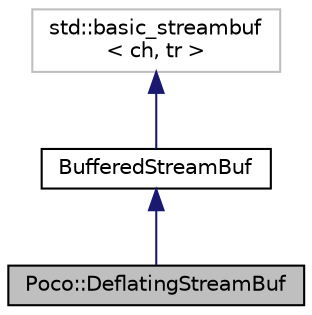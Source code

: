 digraph "Poco::DeflatingStreamBuf"
{
 // LATEX_PDF_SIZE
  edge [fontname="Helvetica",fontsize="10",labelfontname="Helvetica",labelfontsize="10"];
  node [fontname="Helvetica",fontsize="10",shape=record];
  Node1 [label="Poco::DeflatingStreamBuf",height=0.2,width=0.4,color="black", fillcolor="grey75", style="filled", fontcolor="black",tooltip=" "];
  Node2 -> Node1 [dir="back",color="midnightblue",fontsize="10",style="solid",fontname="Helvetica"];
  Node2 [label="BufferedStreamBuf",height=0.2,width=0.4,color="black", fillcolor="white", style="filled",URL="$classPoco_1_1BasicBufferedStreamBuf.html",tooltip=" "];
  Node3 -> Node2 [dir="back",color="midnightblue",fontsize="10",style="solid",fontname="Helvetica"];
  Node3 [label="std::basic_streambuf\l\< ch, tr \>",height=0.2,width=0.4,color="grey75", fillcolor="white", style="filled",tooltip=" "];
}
